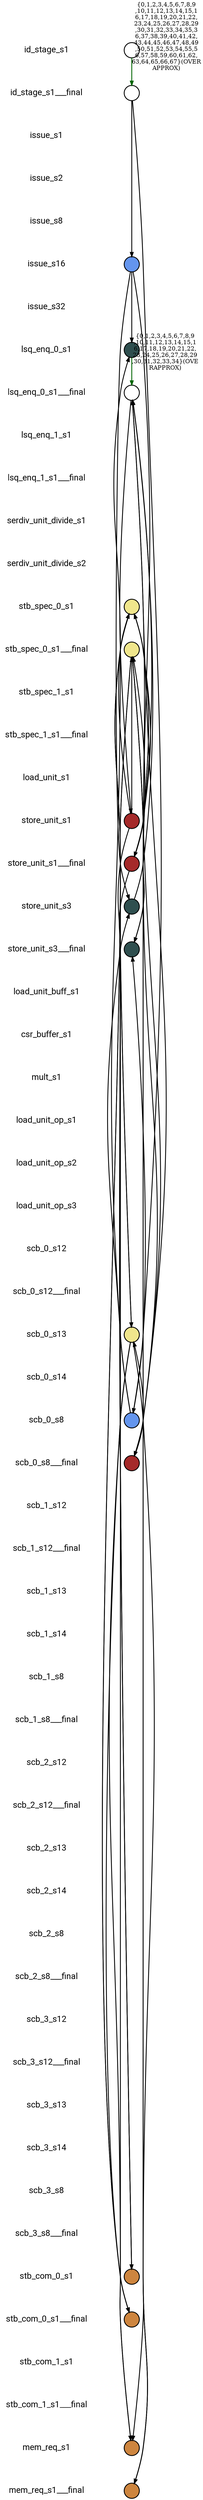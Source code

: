 
digraph G {
    edge [penwidth=2];
    node [ shape=box, fontsize=20, penwidth=2, fontname="roboto"];
    esep=0.5;
    layout=neato;
    overlap=scale;
    splines=true;

l_id_stage_s1 [label="id_stage_s1"; pos="0,-0!"; shape=none];

l_id_stage_s1___final [label="id_stage_s1___final"; pos="0,-1!"; shape=none];

l_issue_s1 [label="issue_s1"; pos="0,-2!"; shape=none];

l_issue_s2 [label="issue_s2"; pos="0,-3!"; shape=none];

l_issue_s8 [label="issue_s8"; pos="0,-4!"; shape=none];

l_issue_s16 [label="issue_s16"; pos="0,-5!"; shape=none];

l_issue_s32 [label="issue_s32"; pos="0,-6!"; shape=none];

l_lsq_enq_0_s1 [label="lsq_enq_0_s1"; pos="0,-7!"; shape=none];

l_lsq_enq_0_s1___final [label="lsq_enq_0_s1___final"; pos="0,-8!"; shape=none];

l_lsq_enq_1_s1 [label="lsq_enq_1_s1"; pos="0,-9!"; shape=none];

l_lsq_enq_1_s1___final [label="lsq_enq_1_s1___final"; pos="0,-10!"; shape=none];

l_serdiv_unit_divide_s1 [label="serdiv_unit_divide_s1"; pos="0,-11!"; shape=none];

l_serdiv_unit_divide_s2 [label="serdiv_unit_divide_s2"; pos="0,-12!"; shape=none];

l_stb_spec_0_s1 [label="stb_spec_0_s1"; pos="0,-13!"; shape=none];

l_stb_spec_0_s1___final [label="stb_spec_0_s1___final"; pos="0,-14!"; shape=none];

l_stb_spec_1_s1 [label="stb_spec_1_s1"; pos="0,-15!"; shape=none];

l_stb_spec_1_s1___final [label="stb_spec_1_s1___final"; pos="0,-16!"; shape=none];

l_load_unit_s1 [label="load_unit_s1"; pos="0,-17!"; shape=none];

l_store_unit_s1 [label="store_unit_s1"; pos="0,-18!"; shape=none];

l_store_unit_s1___final [label="store_unit_s1___final"; pos="0,-19!"; shape=none];

l_store_unit_s3 [label="store_unit_s3"; pos="0,-20!"; shape=none];

l_store_unit_s3___final [label="store_unit_s3___final"; pos="0,-21!"; shape=none];

l_load_unit_buff_s1 [label="load_unit_buff_s1"; pos="0,-22!"; shape=none];

l_csr_buffer_s1 [label="csr_buffer_s1"; pos="0,-23!"; shape=none];

l_mult_s1 [label="mult_s1"; pos="0,-24!"; shape=none];

l_load_unit_op_s1 [label="load_unit_op_s1"; pos="0,-25!"; shape=none];

l_load_unit_op_s2 [label="load_unit_op_s2"; pos="0,-26!"; shape=none];

l_load_unit_op_s3 [label="load_unit_op_s3"; pos="0,-27!"; shape=none];

l_scb_0_s12 [label="scb_0_s12"; pos="0,-28!"; shape=none];

l_scb_0_s12___final [label="scb_0_s12___final"; pos="0,-29!"; shape=none];

l_scb_0_s13 [label="scb_0_s13"; pos="0,-30!"; shape=none];

l_scb_0_s14 [label="scb_0_s14"; pos="0,-31!"; shape=none];

l_scb_0_s8 [label="scb_0_s8"; pos="0,-32!"; shape=none];

l_scb_0_s8___final [label="scb_0_s8___final"; pos="0,-33!"; shape=none];

l_scb_1_s12 [label="scb_1_s12"; pos="0,-34!"; shape=none];

l_scb_1_s12___final [label="scb_1_s12___final"; pos="0,-35!"; shape=none];

l_scb_1_s13 [label="scb_1_s13"; pos="0,-36!"; shape=none];

l_scb_1_s14 [label="scb_1_s14"; pos="0,-37!"; shape=none];

l_scb_1_s8 [label="scb_1_s8"; pos="0,-38!"; shape=none];

l_scb_1_s8___final [label="scb_1_s8___final"; pos="0,-39!"; shape=none];

l_scb_2_s12 [label="scb_2_s12"; pos="0,-40!"; shape=none];

l_scb_2_s12___final [label="scb_2_s12___final"; pos="0,-41!"; shape=none];

l_scb_2_s13 [label="scb_2_s13"; pos="0,-42!"; shape=none];

l_scb_2_s14 [label="scb_2_s14"; pos="0,-43!"; shape=none];

l_scb_2_s8 [label="scb_2_s8"; pos="0,-44!"; shape=none];

l_scb_2_s8___final [label="scb_2_s8___final"; pos="0,-45!"; shape=none];

l_scb_3_s12 [label="scb_3_s12"; pos="0,-46!"; shape=none];

l_scb_3_s12___final [label="scb_3_s12___final"; pos="0,-47!"; shape=none];

l_scb_3_s13 [label="scb_3_s13"; pos="0,-48!"; shape=none];

l_scb_3_s14 [label="scb_3_s14"; pos="0,-49!"; shape=none];

l_scb_3_s8 [label="scb_3_s8"; pos="0,-50!"; shape=none];

l_scb_3_s8___final [label="scb_3_s8___final"; pos="0,-51!"; shape=none];

l_stb_com_0_s1 [label="stb_com_0_s1"; pos="0,-52!"; shape=none];

l_stb_com_0_s1___final [label="stb_com_0_s1___final"; pos="0,-53!"; shape=none];

l_stb_com_1_s1 [label="stb_com_1_s1"; pos="0,-54!"; shape=none];

l_stb_com_1_s1___final [label="stb_com_1_s1___final"; pos="0,-55!"; shape=none];

l_mem_req_s1 [label="mem_req_s1"; pos="0,-56!"; shape=none];

l_mem_req_s1___final [label="mem_req_s1___final"; pos="0,-57!"; shape=none];

n_id_stage_s1 [label=""; pos="2,-0!"; shape=circle ]; 


n_issue_s16 [style=filled, color=black, fillcolor="#6495ED", label=""; pos="2,-5!"; shape=circle ]; 


n_scb_0_s13 [style=filled, color=black, fillcolor="#F0E68C", label=""; pos="2,-30!"; shape=circle ]; 


n_scb_0_s8 [style=filled, color=black, fillcolor="#6495ED", label=""; pos="2,-32!"; shape=circle ]; 


n_lsq_enq_0_s1 [style=filled, color=black, fillcolor="#2F4F4F", label=""; pos="2,-7!"; shape=circle ]; 


n_stb_com_0_s1 [style=filled, color=black, fillcolor="#CD853F", label=""; pos="2,-52!"; shape=circle ]; 


n_store_unit_s1 [style=filled, color=black, fillcolor="#A52A2A", label=""; pos="2,-18!"; shape=circle ]; 


n_store_unit_s3 [style=filled, color=black, fillcolor="#2F4F4F", label=""; pos="2,-20!"; shape=circle ]; 


n_stb_spec_0_s1 [style=filled, color=black, fillcolor="#F0E68C", label=""; pos="2,-13!"; shape=circle ]; 


n_mem_req_s1 [style=filled, color=black, fillcolor="#CD853F", label=""; pos="2,-56!"; shape=circle ]; 


n_scb_0_s8___final [style=filled, color=black, fillcolor="#A52A2A", label=""; pos="2,-33!"; shape=circle ]; 


n_lsq_enq_0_s1___final [label=""; pos="2,-8!"; shape=circle ]; 


n_stb_com_0_s1___final [style=filled, color=black, fillcolor="#CD853F", label=""; pos="2,-53!"; shape=circle ]; 


n_store_unit_s1___final [style=filled, color=black, fillcolor="#A52A2A", label=""; pos="2,-19!"; shape=circle ]; 


n_store_unit_s3___final [style=filled, color=black, fillcolor="#2F4F4F", label=""; pos="2,-21!"; shape=circle ]; 


n_stb_spec_0_s1___final [style=filled, color=black, fillcolor="#F0E68C", label=""; pos="2,-14!"; shape=circle ]; 


n_mem_req_s1___final [style=filled, color=black, fillcolor="#CD853F", label=""; pos="2,-57!"; shape=circle ]; 


n_id_stage_s1___final [label=""; pos="2,-1!"; shape=circle ]; 


n_id_stage_s1 -> n_id_stage_s1___final [color="#006400", label="{0,1,2,3,4,5,6,7,8,9
,10,11,12,13,14,15,1
6,17,18,19,20,21,22,
23,24,25,26,27,28,29
,30,31,32,33,34,35,3
6,37,38,39,40,41,42,
43,44,45,46,47,48,49
,50,51,52,53,54,55,5
6,57,58,59,60,61,62,
63,64,65,66,67}(OVER
APPROX)"];

n_issue_s16 -> n_store_unit_s3 [color="black"];

n_issue_s16 -> n_lsq_enq_0_s1 [color="black"];

n_issue_s16 -> n_store_unit_s3___final [color="black"];

n_scb_0_s13 -> n_stb_com_0_s1___final [color="black"];

n_scb_0_s13 -> n_mem_req_s1___final [color="black"];

n_scb_0_s13 -> n_stb_com_0_s1 [color="black"];

n_scb_0_s13 -> n_mem_req_s1 [color="black"];

n_scb_0_s8 -> n_store_unit_s3 [color="black"];

n_scb_0_s8 -> n_lsq_enq_0_s1 [color="black"];

n_scb_0_s8 -> n_store_unit_s3___final [color="black"];

n_lsq_enq_0_s1 -> n_lsq_enq_0_s1___final [color="#006400", label="{0,1,2,3,4,5,6,7,8,9
,10,11,12,13,14,15,1
6,17,18,19,20,21,22,
23,24,25,26,27,28,29
,30,31,32,33,34}(OVE
RAPPROX)"];

n_store_unit_s1 -> n_scb_0_s13 [color="black"];

n_store_unit_s1 -> n_stb_spec_0_s1 [color="black"];

n_store_unit_s1 -> n_stb_spec_0_s1___final [color="black"];

n_store_unit_s3 -> n_lsq_enq_0_s1___final [color="black"];

n_stb_spec_0_s1 -> n_mem_req_s1___final [color="black"];

n_stb_spec_0_s1 -> n_stb_com_0_s1___final [color="black"];

n_stb_spec_0_s1 -> n_stb_com_0_s1 [color="black"];

n_stb_spec_0_s1 -> n_mem_req_s1 [color="black"];

n_scb_0_s8___final -> n_scb_0_s13 [color="black"];

n_scb_0_s8___final -> n_stb_spec_0_s1 [color="black"];

n_scb_0_s8___final -> n_stb_spec_0_s1___final [color="black"];

n_lsq_enq_0_s1___final -> n_scb_0_s8___final [color="black"];

n_lsq_enq_0_s1___final -> n_store_unit_s1 [color="black"];

n_lsq_enq_0_s1___final -> n_store_unit_s1___final [color="black"];

n_store_unit_s1___final -> n_scb_0_s13 [color="black"];

n_store_unit_s1___final -> n_stb_spec_0_s1 [color="black"];

n_store_unit_s1___final -> n_stb_spec_0_s1___final [color="black"];

n_store_unit_s3___final -> n_lsq_enq_0_s1___final [color="black"];

n_stb_spec_0_s1___final -> n_stb_com_0_s1___final [color="black"];

n_stb_spec_0_s1___final -> n_mem_req_s1___final [color="black"];

n_stb_spec_0_s1___final -> n_stb_com_0_s1 [color="black"];

n_stb_spec_0_s1___final -> n_mem_req_s1 [color="black"];

n_id_stage_s1___final -> n_scb_0_s8 [color="black"];

n_id_stage_s1___final -> n_issue_s16 [color="black"];
}